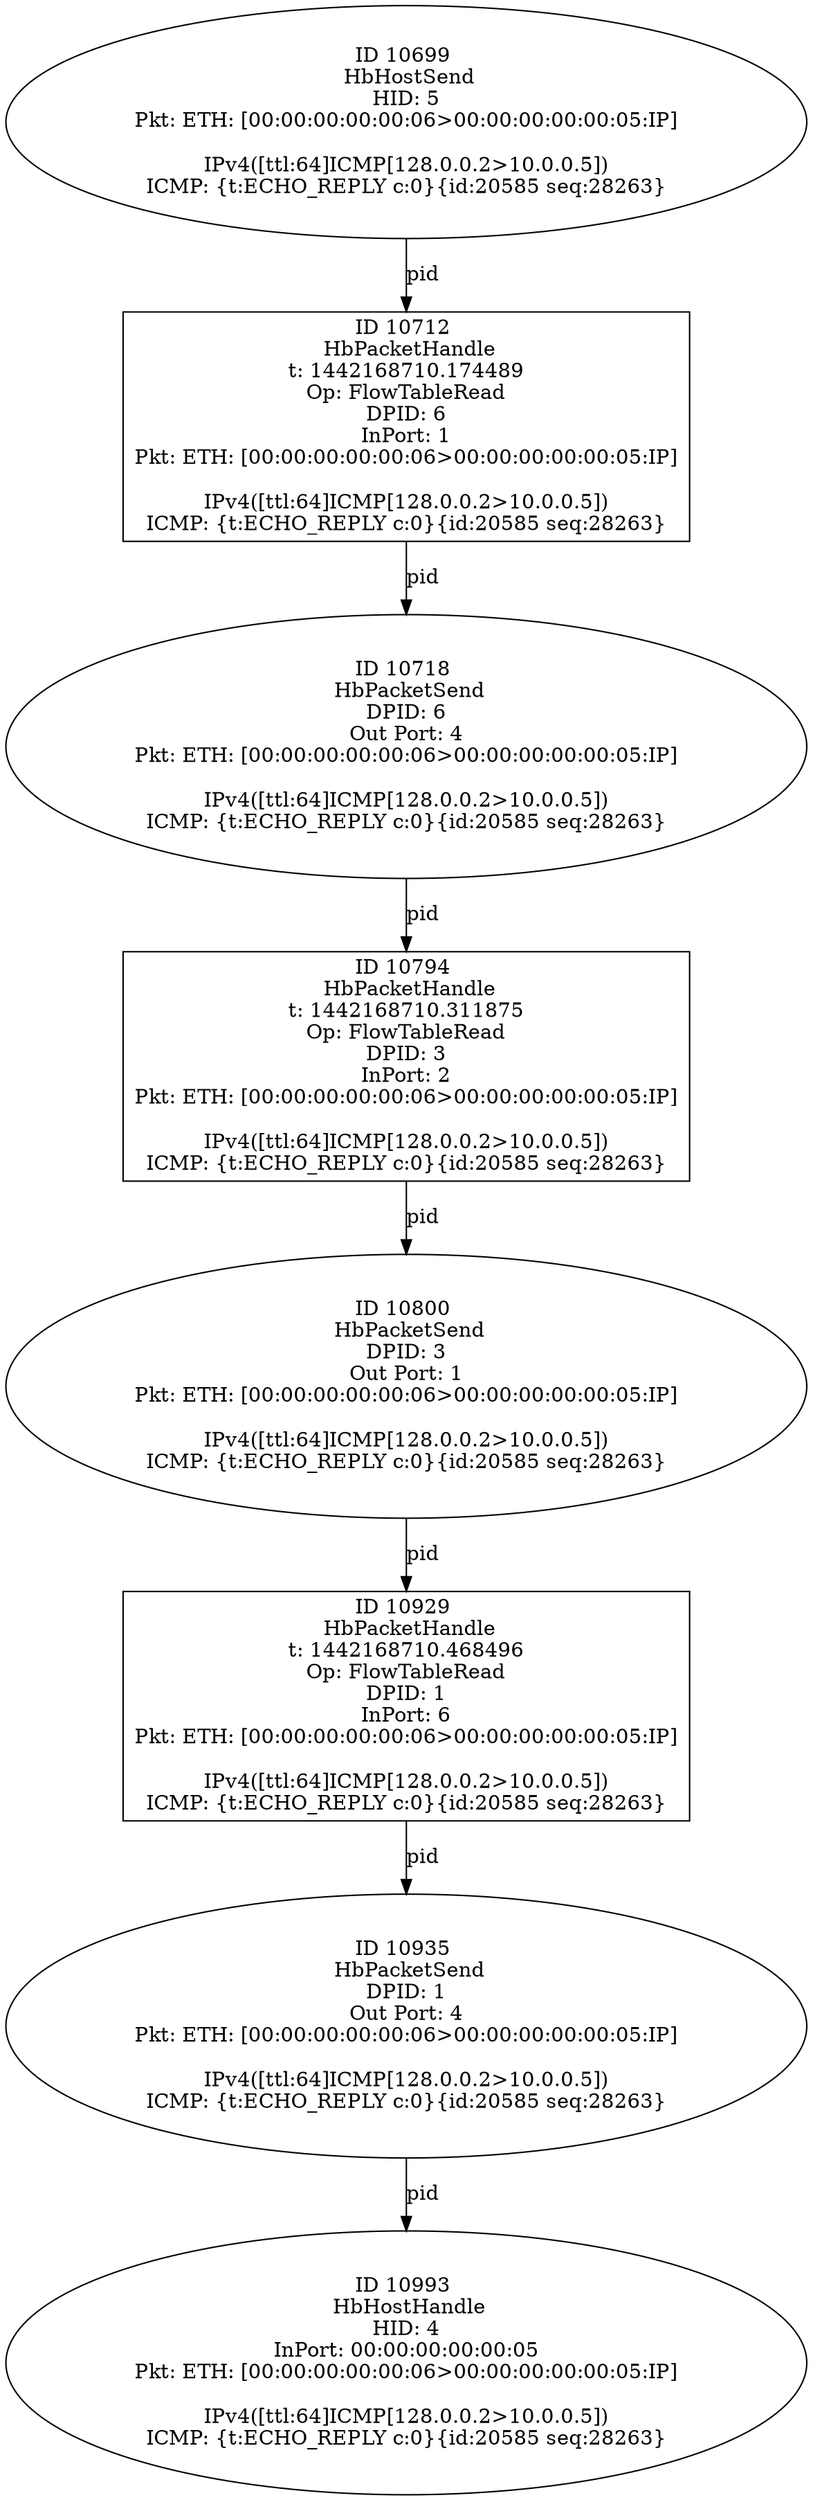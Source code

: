 strict digraph G {
10929 [shape=box, event=<hb_events.HbPacketHandle object at 0x1091d01d0>, label="ID 10929 
 HbPacketHandle
t: 1442168710.468496
Op: FlowTableRead
DPID: 1
InPort: 6
Pkt: ETH: [00:00:00:00:00:06>00:00:00:00:00:05:IP]

IPv4([ttl:64]ICMP[128.0.0.2>10.0.0.5])
ICMP: {t:ECHO_REPLY c:0}{id:20585 seq:28263}"];
10794 [shape=box, event=<hb_events.HbPacketHandle object at 0x10915aed0>, label="ID 10794 
 HbPacketHandle
t: 1442168710.311875
Op: FlowTableRead
DPID: 3
InPort: 2
Pkt: ETH: [00:00:00:00:00:06>00:00:00:00:00:05:IP]

IPv4([ttl:64]ICMP[128.0.0.2>10.0.0.5])
ICMP: {t:ECHO_REPLY c:0}{id:20585 seq:28263}"];
10699 [shape=oval, event=<hb_events.HbHostSend object at 0x109104b10>, label="ID 10699 
 HbHostSend
HID: 5
Pkt: ETH: [00:00:00:00:00:06>00:00:00:00:00:05:IP]

IPv4([ttl:64]ICMP[128.0.0.2>10.0.0.5])
ICMP: {t:ECHO_REPLY c:0}{id:20585 seq:28263}"];
10800 [shape=oval, event=<hb_events.HbPacketSend object at 0x109160190>, label="ID 10800 
 HbPacketSend
DPID: 3
Out Port: 1
Pkt: ETH: [00:00:00:00:00:06>00:00:00:00:00:05:IP]

IPv4([ttl:64]ICMP[128.0.0.2>10.0.0.5])
ICMP: {t:ECHO_REPLY c:0}{id:20585 seq:28263}"];
10993 [shape=oval, event=<hb_events.HbHostHandle object at 0x109208a10>, label="ID 10993 
 HbHostHandle
HID: 4
InPort: 00:00:00:00:00:05
Pkt: ETH: [00:00:00:00:00:06>00:00:00:00:00:05:IP]

IPv4([ttl:64]ICMP[128.0.0.2>10.0.0.5])
ICMP: {t:ECHO_REPLY c:0}{id:20585 seq:28263}"];
10935 [shape=oval, event=<hb_events.HbPacketSend object at 0x1091d0ed0>, label="ID 10935 
 HbPacketSend
DPID: 1
Out Port: 4
Pkt: ETH: [00:00:00:00:00:06>00:00:00:00:00:05:IP]

IPv4([ttl:64]ICMP[128.0.0.2>10.0.0.5])
ICMP: {t:ECHO_REPLY c:0}{id:20585 seq:28263}"];
10712 [shape=box, event=<hb_events.HbPacketHandle object at 0x109118c10>, label="ID 10712 
 HbPacketHandle
t: 1442168710.174489
Op: FlowTableRead
DPID: 6
InPort: 1
Pkt: ETH: [00:00:00:00:00:06>00:00:00:00:00:05:IP]

IPv4([ttl:64]ICMP[128.0.0.2>10.0.0.5])
ICMP: {t:ECHO_REPLY c:0}{id:20585 seq:28263}"];
10718 [shape=oval, event=<hb_events.HbPacketSend object at 0x109120b90>, label="ID 10718 
 HbPacketSend
DPID: 6
Out Port: 4
Pkt: ETH: [00:00:00:00:00:06>00:00:00:00:00:05:IP]

IPv4([ttl:64]ICMP[128.0.0.2>10.0.0.5])
ICMP: {t:ECHO_REPLY c:0}{id:20585 seq:28263}"];
10794 -> 10800  [rel=pid, label=pid];
10699 -> 10712  [rel=pid, label=pid];
10800 -> 10929  [rel=pid, label=pid];
10929 -> 10935  [rel=pid, label=pid];
10935 -> 10993  [rel=pid, label=pid];
10712 -> 10718  [rel=pid, label=pid];
10718 -> 10794  [rel=pid, label=pid];
}
